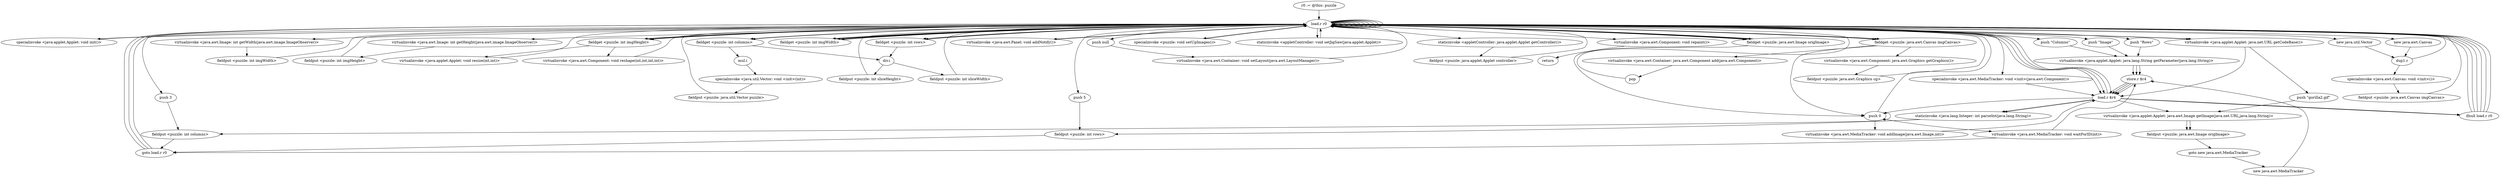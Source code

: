 digraph "" {
    "r0 := @this: puzzle"
    "load.r r0"
    "r0 := @this: puzzle"->"load.r r0";
    "specialinvoke <java.applet.Applet: void init()>"
    "load.r r0"->"specialinvoke <java.applet.Applet: void init()>";
    "specialinvoke <java.applet.Applet: void init()>"->"load.r r0";
    "push \"Rows\""
    "load.r r0"->"push \"Rows\"";
    "virtualinvoke <java.applet.Applet: java.lang.String getParameter(java.lang.String)>"
    "push \"Rows\""->"virtualinvoke <java.applet.Applet: java.lang.String getParameter(java.lang.String)>";
    "store.r $r4"
    "virtualinvoke <java.applet.Applet: java.lang.String getParameter(java.lang.String)>"->"store.r $r4";
    "load.r $r4"
    "store.r $r4"->"load.r $r4";
    "ifnull load.r r0"
    "load.r $r4"->"ifnull load.r r0";
    "ifnull load.r r0"->"load.r r0";
    "load.r r0"->"load.r $r4";
    "staticinvoke <java.lang.Integer: int parseInt(java.lang.String)>"
    "load.r $r4"->"staticinvoke <java.lang.Integer: int parseInt(java.lang.String)>";
    "fieldput <puzzle: int rows>"
    "staticinvoke <java.lang.Integer: int parseInt(java.lang.String)>"->"fieldput <puzzle: int rows>";
    "goto load.r r0"
    "fieldput <puzzle: int rows>"->"goto load.r r0";
    "goto load.r r0"->"load.r r0";
    "push \"Columns\""
    "load.r r0"->"push \"Columns\"";
    "push \"Columns\""->"virtualinvoke <java.applet.Applet: java.lang.String getParameter(java.lang.String)>";
    "virtualinvoke <java.applet.Applet: java.lang.String getParameter(java.lang.String)>"->"store.r $r4";
    "store.r $r4"->"load.r $r4";
    "load.r $r4"->"ifnull load.r r0";
    "ifnull load.r r0"->"load.r r0";
    "load.r r0"->"load.r $r4";
    "load.r $r4"->"staticinvoke <java.lang.Integer: int parseInt(java.lang.String)>";
    "fieldput <puzzle: int columns>"
    "staticinvoke <java.lang.Integer: int parseInt(java.lang.String)>"->"fieldput <puzzle: int columns>";
    "fieldput <puzzle: int columns>"->"goto load.r r0";
    "goto load.r r0"->"load.r r0";
    "push \"Image\""
    "load.r r0"->"push \"Image\"";
    "push \"Image\""->"virtualinvoke <java.applet.Applet: java.lang.String getParameter(java.lang.String)>";
    "virtualinvoke <java.applet.Applet: java.lang.String getParameter(java.lang.String)>"->"store.r $r4";
    "store.r $r4"->"load.r $r4";
    "load.r $r4"->"ifnull load.r r0";
    "ifnull load.r r0"->"load.r r0";
    "load.r r0"->"load.r r0";
    "load.r r0"->"load.r r0";
    "virtualinvoke <java.applet.Applet: java.net.URL getCodeBase()>"
    "load.r r0"->"virtualinvoke <java.applet.Applet: java.net.URL getCodeBase()>";
    "virtualinvoke <java.applet.Applet: java.net.URL getCodeBase()>"->"load.r $r4";
    "virtualinvoke <java.applet.Applet: java.awt.Image getImage(java.net.URL,java.lang.String)>"
    "load.r $r4"->"virtualinvoke <java.applet.Applet: java.awt.Image getImage(java.net.URL,java.lang.String)>";
    "fieldput <puzzle: java.awt.Image origImage>"
    "virtualinvoke <java.applet.Applet: java.awt.Image getImage(java.net.URL,java.lang.String)>"->"fieldput <puzzle: java.awt.Image origImage>";
    "goto new java.awt.MediaTracker"
    "fieldput <puzzle: java.awt.Image origImage>"->"goto new java.awt.MediaTracker";
    "new java.awt.MediaTracker"
    "goto new java.awt.MediaTracker"->"new java.awt.MediaTracker";
    "new java.awt.MediaTracker"->"store.r $r4";
    "store.r $r4"->"load.r $r4";
    "load.r $r4"->"load.r r0";
    "specialinvoke <java.awt.MediaTracker: void <init>(java.awt.Component)>"
    "load.r r0"->"specialinvoke <java.awt.MediaTracker: void <init>(java.awt.Component)>";
    "specialinvoke <java.awt.MediaTracker: void <init>(java.awt.Component)>"->"load.r $r4";
    "load.r $r4"->"load.r r0";
    "fieldget <puzzle: java.awt.Image origImage>"
    "load.r r0"->"fieldget <puzzle: java.awt.Image origImage>";
    "push 0"
    "fieldget <puzzle: java.awt.Image origImage>"->"push 0";
    "virtualinvoke <java.awt.MediaTracker: void addImage(java.awt.Image,int)>"
    "push 0"->"virtualinvoke <java.awt.MediaTracker: void addImage(java.awt.Image,int)>";
    "virtualinvoke <java.awt.MediaTracker: void addImage(java.awt.Image,int)>"->"load.r $r4";
    "load.r $r4"->"push 0";
    "virtualinvoke <java.awt.MediaTracker: void waitForID(int)>"
    "push 0"->"virtualinvoke <java.awt.MediaTracker: void waitForID(int)>";
    "virtualinvoke <java.awt.MediaTracker: void waitForID(int)>"->"goto load.r r0";
    "goto load.r r0"->"load.r r0";
    "load.r r0"->"load.r r0";
    "load.r r0"->"fieldget <puzzle: java.awt.Image origImage>";
    "fieldget <puzzle: java.awt.Image origImage>"->"load.r r0";
    "virtualinvoke <java.awt.Image: int getWidth(java.awt.image.ImageObserver)>"
    "load.r r0"->"virtualinvoke <java.awt.Image: int getWidth(java.awt.image.ImageObserver)>";
    "fieldput <puzzle: int imgWidth>"
    "virtualinvoke <java.awt.Image: int getWidth(java.awt.image.ImageObserver)>"->"fieldput <puzzle: int imgWidth>";
    "fieldput <puzzle: int imgWidth>"->"load.r r0";
    "load.r r0"->"load.r r0";
    "load.r r0"->"fieldget <puzzle: java.awt.Image origImage>";
    "fieldget <puzzle: java.awt.Image origImage>"->"load.r r0";
    "virtualinvoke <java.awt.Image: int getHeight(java.awt.image.ImageObserver)>"
    "load.r r0"->"virtualinvoke <java.awt.Image: int getHeight(java.awt.image.ImageObserver)>";
    "fieldput <puzzle: int imgHeight>"
    "virtualinvoke <java.awt.Image: int getHeight(java.awt.image.ImageObserver)>"->"fieldput <puzzle: int imgHeight>";
    "fieldput <puzzle: int imgHeight>"->"load.r r0";
    "load.r r0"->"load.r r0";
    "fieldget <puzzle: int imgHeight>"
    "load.r r0"->"fieldget <puzzle: int imgHeight>";
    "fieldget <puzzle: int imgHeight>"->"load.r r0";
    "fieldget <puzzle: int rows>"
    "load.r r0"->"fieldget <puzzle: int rows>";
    "div.i"
    "fieldget <puzzle: int rows>"->"div.i";
    "fieldput <puzzle: int sliceHeight>"
    "div.i"->"fieldput <puzzle: int sliceHeight>";
    "fieldput <puzzle: int sliceHeight>"->"load.r r0";
    "load.r r0"->"load.r r0";
    "fieldget <puzzle: int imgWidth>"
    "load.r r0"->"fieldget <puzzle: int imgWidth>";
    "fieldget <puzzle: int imgWidth>"->"load.r r0";
    "fieldget <puzzle: int columns>"
    "load.r r0"->"fieldget <puzzle: int columns>";
    "fieldget <puzzle: int columns>"->"div.i";
    "fieldput <puzzle: int sliceWidth>"
    "div.i"->"fieldput <puzzle: int sliceWidth>";
    "fieldput <puzzle: int sliceWidth>"->"load.r r0";
    "new java.util.Vector"
    "load.r r0"->"new java.util.Vector";
    "dup1.r"
    "new java.util.Vector"->"dup1.r";
    "dup1.r"->"load.r r0";
    "load.r r0"->"fieldget <puzzle: int rows>";
    "fieldget <puzzle: int rows>"->"load.r r0";
    "load.r r0"->"fieldget <puzzle: int columns>";
    "mul.i"
    "fieldget <puzzle: int columns>"->"mul.i";
    "specialinvoke <java.util.Vector: void <init>(int)>"
    "mul.i"->"specialinvoke <java.util.Vector: void <init>(int)>";
    "fieldput <puzzle: java.util.Vector puzzle>"
    "specialinvoke <java.util.Vector: void <init>(int)>"->"fieldput <puzzle: java.util.Vector puzzle>";
    "fieldput <puzzle: java.util.Vector puzzle>"->"load.r r0";
    "push null"
    "load.r r0"->"push null";
    "virtualinvoke <java.awt.Container: void setLayout(java.awt.LayoutManager)>"
    "push null"->"virtualinvoke <java.awt.Container: void setLayout(java.awt.LayoutManager)>";
    "virtualinvoke <java.awt.Container: void setLayout(java.awt.LayoutManager)>"->"load.r r0";
    "virtualinvoke <java.awt.Panel: void addNotify()>"
    "load.r r0"->"virtualinvoke <java.awt.Panel: void addNotify()>";
    "virtualinvoke <java.awt.Panel: void addNotify()>"->"load.r r0";
    "load.r r0"->"load.r r0";
    "load.r r0"->"fieldget <puzzle: int imgWidth>";
    "fieldget <puzzle: int imgWidth>"->"load.r r0";
    "load.r r0"->"fieldget <puzzle: int imgHeight>";
    "virtualinvoke <java.applet.Applet: void resize(int,int)>"
    "fieldget <puzzle: int imgHeight>"->"virtualinvoke <java.applet.Applet: void resize(int,int)>";
    "virtualinvoke <java.applet.Applet: void resize(int,int)>"->"load.r r0";
    "new java.awt.Canvas"
    "load.r r0"->"new java.awt.Canvas";
    "new java.awt.Canvas"->"dup1.r";
    "specialinvoke <java.awt.Canvas: void <init>()>"
    "dup1.r"->"specialinvoke <java.awt.Canvas: void <init>()>";
    "fieldput <puzzle: java.awt.Canvas imgCanvas>"
    "specialinvoke <java.awt.Canvas: void <init>()>"->"fieldput <puzzle: java.awt.Canvas imgCanvas>";
    "fieldput <puzzle: java.awt.Canvas imgCanvas>"->"load.r r0";
    "fieldget <puzzle: java.awt.Canvas imgCanvas>"
    "load.r r0"->"fieldget <puzzle: java.awt.Canvas imgCanvas>";
    "fieldget <puzzle: java.awt.Canvas imgCanvas>"->"push 0";
    "push 0"->"push 0";
    "push 0"->"load.r r0";
    "load.r r0"->"fieldget <puzzle: int imgWidth>";
    "fieldget <puzzle: int imgWidth>"->"load.r r0";
    "load.r r0"->"fieldget <puzzle: int imgHeight>";
    "virtualinvoke <java.awt.Component: void reshape(int,int,int,int)>"
    "fieldget <puzzle: int imgHeight>"->"virtualinvoke <java.awt.Component: void reshape(int,int,int,int)>";
    "virtualinvoke <java.awt.Component: void reshape(int,int,int,int)>"->"load.r r0";
    "load.r r0"->"load.r r0";
    "load.r r0"->"fieldget <puzzle: java.awt.Canvas imgCanvas>";
    "virtualinvoke <java.awt.Container: java.awt.Component add(java.awt.Component)>"
    "fieldget <puzzle: java.awt.Canvas imgCanvas>"->"virtualinvoke <java.awt.Container: java.awt.Component add(java.awt.Component)>";
    "pop"
    "virtualinvoke <java.awt.Container: java.awt.Component add(java.awt.Component)>"->"pop";
    "pop"->"load.r r0";
    "load.r r0"->"load.r r0";
    "load.r r0"->"fieldget <puzzle: java.awt.Canvas imgCanvas>";
    "virtualinvoke <java.awt.Component: java.awt.Graphics getGraphics()>"
    "fieldget <puzzle: java.awt.Canvas imgCanvas>"->"virtualinvoke <java.awt.Component: java.awt.Graphics getGraphics()>";
    "fieldput <puzzle: java.awt.Graphics cg>"
    "virtualinvoke <java.awt.Component: java.awt.Graphics getGraphics()>"->"fieldput <puzzle: java.awt.Graphics cg>";
    "fieldput <puzzle: java.awt.Graphics cg>"->"load.r r0";
    "specialinvoke <puzzle: void setUpImages()>"
    "load.r r0"->"specialinvoke <puzzle: void setUpImages()>";
    "specialinvoke <puzzle: void setUpImages()>"->"load.r r0";
    "staticinvoke <appletController: void setJigSaw(java.applet.Applet)>"
    "load.r r0"->"staticinvoke <appletController: void setJigSaw(java.applet.Applet)>";
    "staticinvoke <appletController: void setJigSaw(java.applet.Applet)>"->"load.r r0";
    "staticinvoke <appletController: java.applet.Applet getController()>"
    "load.r r0"->"staticinvoke <appletController: java.applet.Applet getController()>";
    "fieldput <puzzle: java.applet.Applet controller>"
    "staticinvoke <appletController: java.applet.Applet getController()>"->"fieldput <puzzle: java.applet.Applet controller>";
    "fieldput <puzzle: java.applet.Applet controller>"->"load.r r0";
    "virtualinvoke <java.awt.Component: void repaint()>"
    "load.r r0"->"virtualinvoke <java.awt.Component: void repaint()>";
    "return"
    "virtualinvoke <java.awt.Component: void repaint()>"->"return";
    "virtualinvoke <java.awt.MediaTracker: void waitForID(int)>"->"store.r $r4";
    "ifnull load.r r0"->"load.r r0";
    "load.r r0"->"load.r r0";
    "load.r r0"->"load.r r0";
    "load.r r0"->"virtualinvoke <java.applet.Applet: java.net.URL getCodeBase()>";
    "push \"gorilla2.gif\""
    "virtualinvoke <java.applet.Applet: java.net.URL getCodeBase()>"->"push \"gorilla2.gif\"";
    "push \"gorilla2.gif\""->"virtualinvoke <java.applet.Applet: java.awt.Image getImage(java.net.URL,java.lang.String)>";
    "virtualinvoke <java.applet.Applet: java.awt.Image getImage(java.net.URL,java.lang.String)>"->"fieldput <puzzle: java.awt.Image origImage>";
    "ifnull load.r r0"->"load.r r0";
    "push 3"
    "load.r r0"->"push 3";
    "push 3"->"fieldput <puzzle: int columns>";
    "ifnull load.r r0"->"load.r r0";
    "push 5"
    "load.r r0"->"push 5";
    "push 5"->"fieldput <puzzle: int rows>";
}
